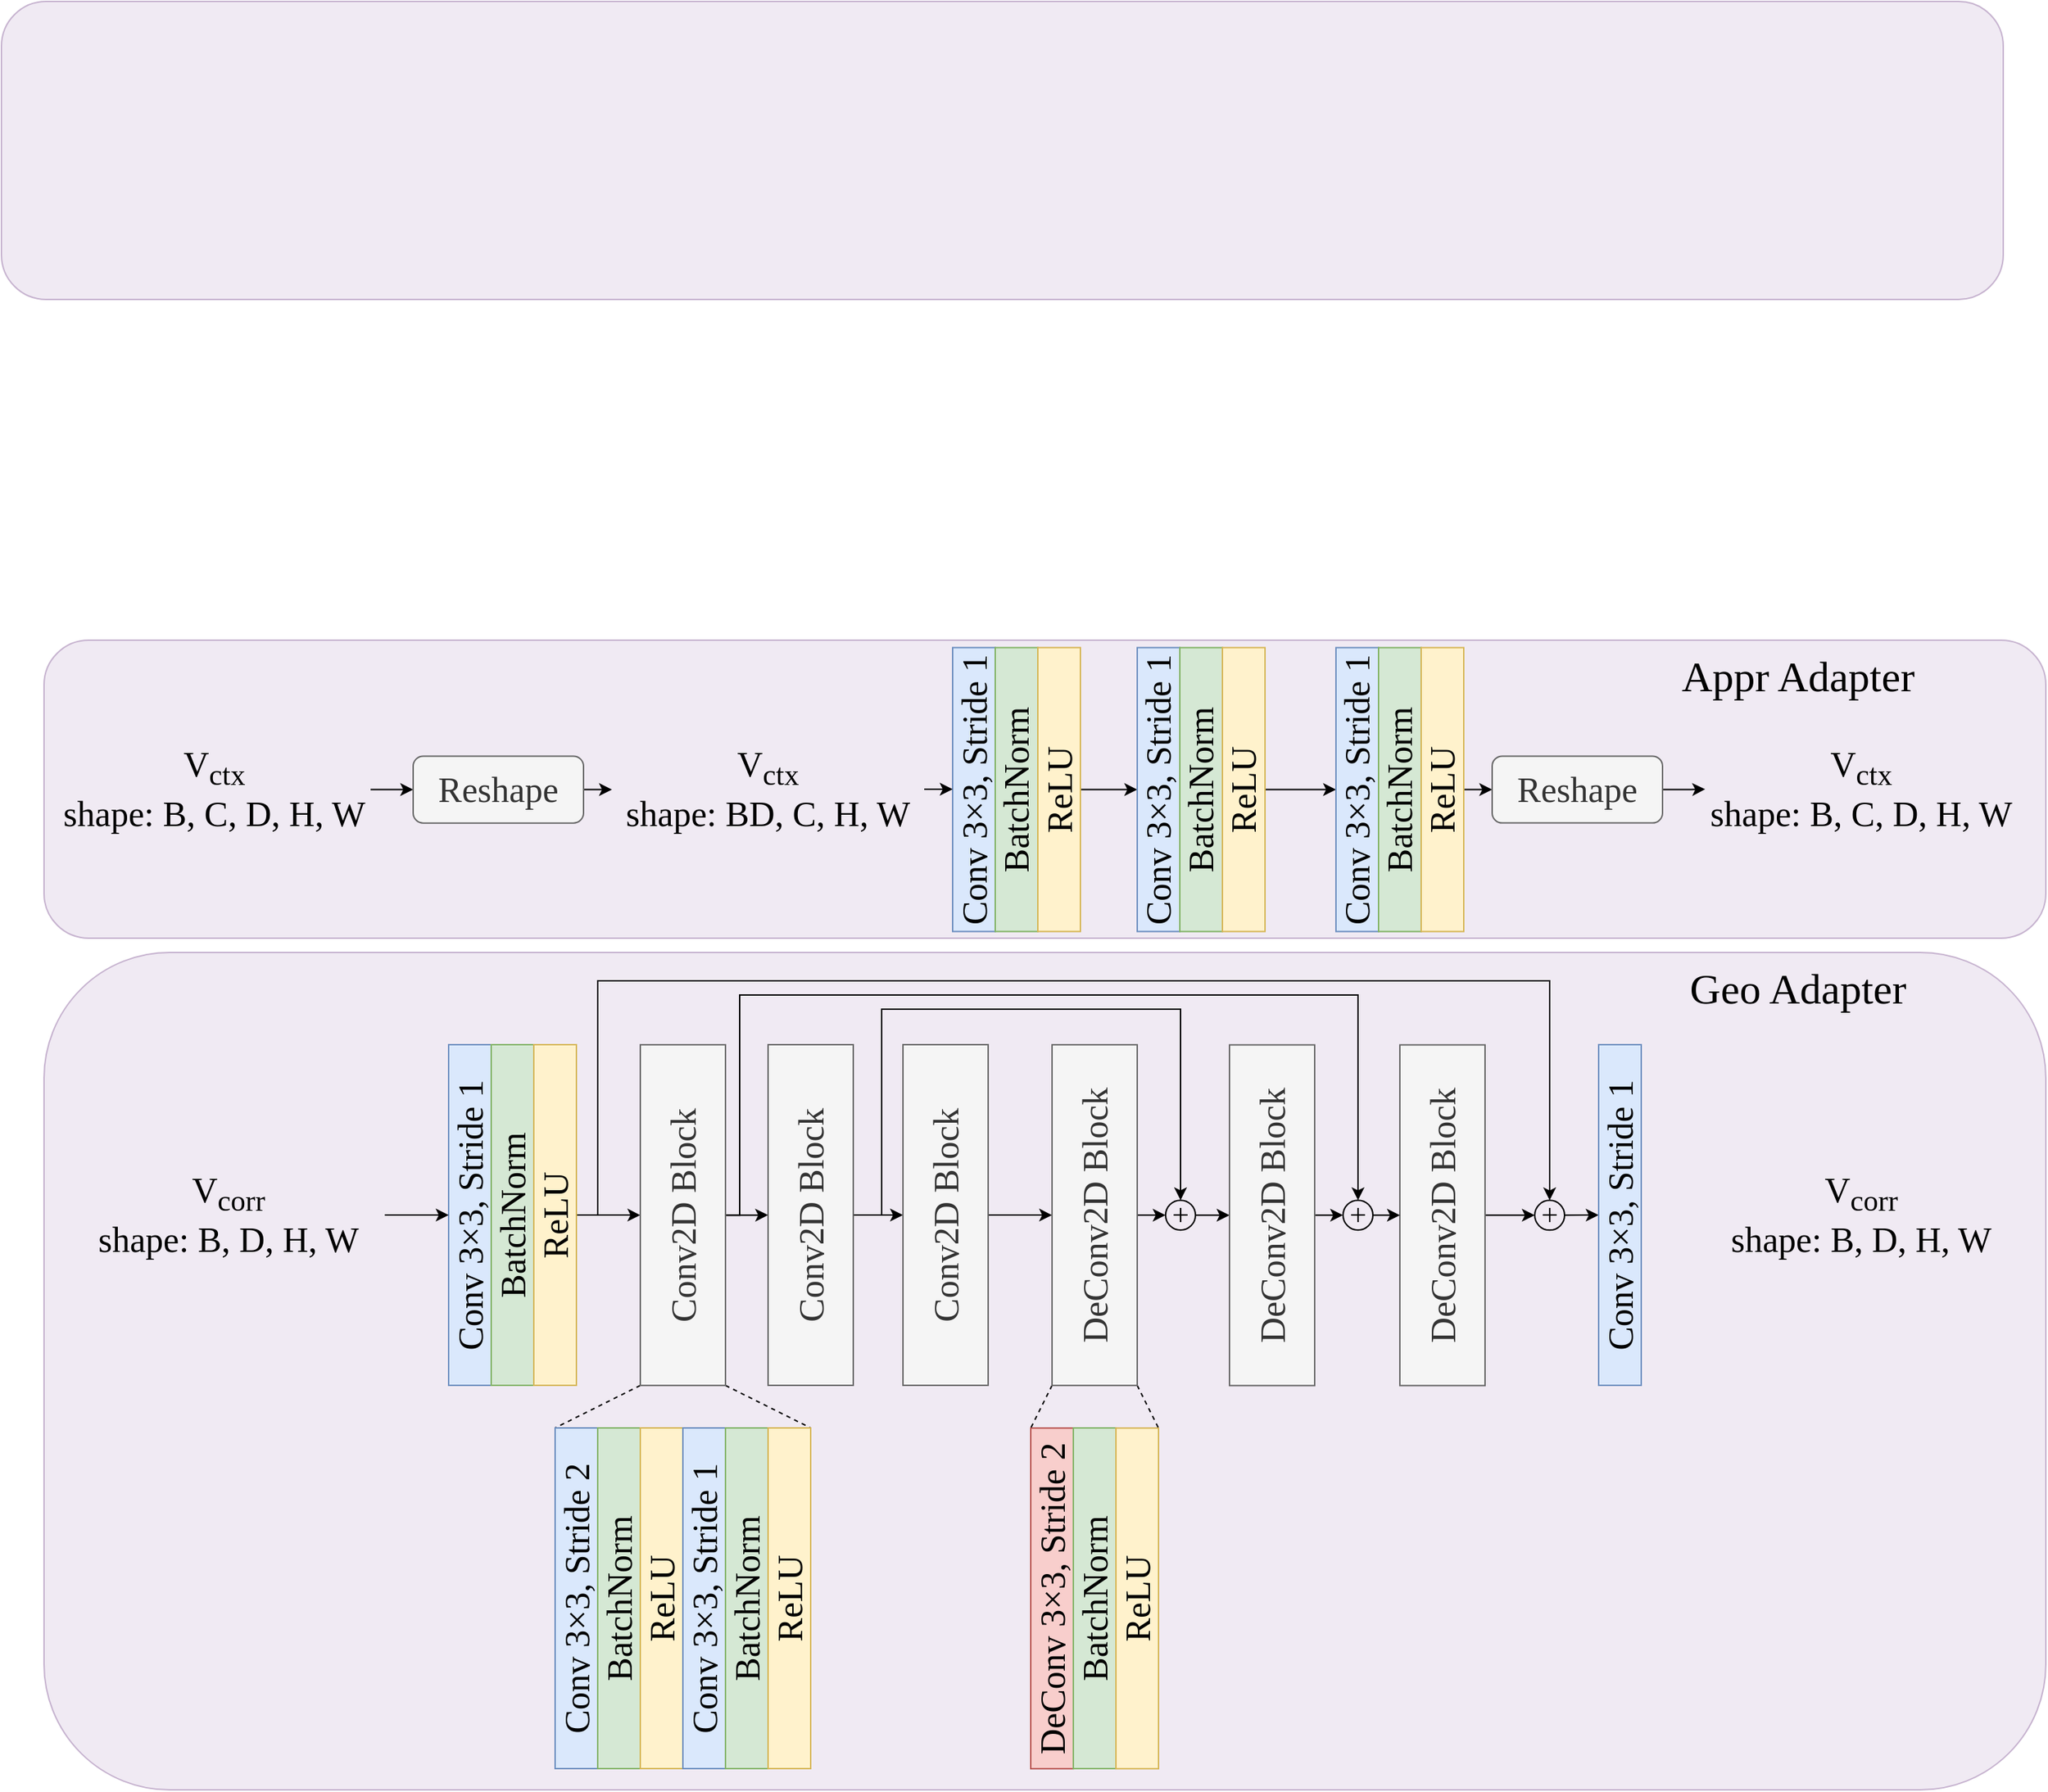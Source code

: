<mxfile version="26.1.0">
  <diagram name="第 1 页" id="xtWA2BFWSO_vwdr7kO1s">
    <mxGraphModel dx="1678" dy="1828" grid="1" gridSize="10" guides="1" tooltips="1" connect="1" arrows="1" fold="1" page="1" pageScale="1" pageWidth="1600" pageHeight="900" math="0" shadow="0">
      <root>
        <mxCell id="0" />
        <mxCell id="1" parent="0" />
        <mxCell id="btyJTS1Y750vnI5qGrP--104" value="" style="rounded=1;whiteSpace=wrap;html=1;fillColor=#e1d5e7;strokeColor=#9673a6;opacity=50;" vertex="1" parent="1">
          <mxGeometry x="80" y="260" width="1410" height="590" as="geometry" />
        </mxCell>
        <mxCell id="btyJTS1Y750vnI5qGrP--25" value="" style="rounded=1;whiteSpace=wrap;html=1;fillColor=#e1d5e7;strokeColor=#9673a6;opacity=50;" vertex="1" parent="1">
          <mxGeometry x="80" y="40" width="1410" height="210" as="geometry" />
        </mxCell>
        <mxCell id="btyJTS1Y750vnI5qGrP--1" value="Conv 3×3, Stride 1" style="rounded=0;whiteSpace=wrap;html=1;rotation=-90;fontSize=25;fontFamily=Times New Roman;fillColor=#dae8fc;strokeColor=#6c8ebf;" vertex="1" parent="1">
          <mxGeometry x="635" y="130.25" width="200" height="30" as="geometry" />
        </mxCell>
        <mxCell id="btyJTS1Y750vnI5qGrP--2" value="" style="endArrow=classic;html=1;rounded=0;entryX=0;entryY=0.5;entryDx=0;entryDy=0;exitX=1;exitY=0.5;exitDx=0;exitDy=0;" edge="1" parent="1" source="btyJTS1Y750vnI5qGrP--3" target="btyJTS1Y750vnI5qGrP--4">
          <mxGeometry width="50" height="50" relative="1" as="geometry">
            <mxPoint x="390" y="169.99" as="sourcePoint" />
            <mxPoint x="380" y="139.99" as="targetPoint" />
          </mxGeometry>
        </mxCell>
        <mxCell id="btyJTS1Y750vnI5qGrP--3" value="V&lt;sub&gt;ctx&lt;/sub&gt;&lt;div&gt;shape: B, C, D, H, W&lt;/div&gt;" style="text;html=1;align=center;verticalAlign=middle;whiteSpace=wrap;rounded=0;fontFamily=Times New Roman;fontSize=25;" vertex="1" parent="1">
          <mxGeometry x="90" y="112.62" width="220" height="65.26" as="geometry" />
        </mxCell>
        <mxCell id="btyJTS1Y750vnI5qGrP--6" style="edgeStyle=orthogonalEdgeStyle;rounded=0;orthogonalLoop=1;jettySize=auto;html=1;entryX=0;entryY=0.5;entryDx=0;entryDy=0;" edge="1" parent="1" source="btyJTS1Y750vnI5qGrP--4" target="btyJTS1Y750vnI5qGrP--5">
          <mxGeometry relative="1" as="geometry" />
        </mxCell>
        <mxCell id="btyJTS1Y750vnI5qGrP--4" value="Reshape" style="rounded=1;whiteSpace=wrap;html=1;fontFamily=Times New Roman;fontSize=25;fillColor=#f5f5f5;fontColor=#333333;strokeColor=#666666;" vertex="1" parent="1">
          <mxGeometry x="340" y="121.73" width="120" height="47.11" as="geometry" />
        </mxCell>
        <mxCell id="btyJTS1Y750vnI5qGrP--9" style="edgeStyle=orthogonalEdgeStyle;rounded=0;orthogonalLoop=1;jettySize=auto;html=1;entryX=0.5;entryY=0;entryDx=0;entryDy=0;" edge="1" parent="1" source="btyJTS1Y750vnI5qGrP--5" target="btyJTS1Y750vnI5qGrP--1">
          <mxGeometry relative="1" as="geometry" />
        </mxCell>
        <mxCell id="btyJTS1Y750vnI5qGrP--5" value="V&lt;sub&gt;ctx&lt;/sub&gt;&lt;div&gt;shape: BD, C, H, W&lt;/div&gt;" style="text;html=1;align=center;verticalAlign=middle;whiteSpace=wrap;rounded=0;fontFamily=Times New Roman;fontSize=25;" vertex="1" parent="1">
          <mxGeometry x="480" y="112.37" width="220" height="65.26" as="geometry" />
        </mxCell>
        <mxCell id="btyJTS1Y750vnI5qGrP--7" value="BatchNorm" style="rounded=0;whiteSpace=wrap;html=1;rotation=-90;fontSize=25;fontFamily=Times New Roman;fillColor=#d5e8d4;strokeColor=#82b366;" vertex="1" parent="1">
          <mxGeometry x="665" y="130.26" width="200" height="30" as="geometry" />
        </mxCell>
        <mxCell id="btyJTS1Y750vnI5qGrP--14" style="edgeStyle=orthogonalEdgeStyle;rounded=0;orthogonalLoop=1;jettySize=auto;html=1;entryX=0.5;entryY=0;entryDx=0;entryDy=0;" edge="1" parent="1" source="btyJTS1Y750vnI5qGrP--8" target="btyJTS1Y750vnI5qGrP--10">
          <mxGeometry relative="1" as="geometry" />
        </mxCell>
        <mxCell id="btyJTS1Y750vnI5qGrP--8" value="ReLU" style="rounded=0;whiteSpace=wrap;html=1;rotation=-90;fontSize=25;fontFamily=Times New Roman;fillColor=#fff2cc;strokeColor=#d6b656;" vertex="1" parent="1">
          <mxGeometry x="695" y="130.25" width="200" height="30" as="geometry" />
        </mxCell>
        <mxCell id="btyJTS1Y750vnI5qGrP--10" value="Conv 3×3, Stride 1" style="rounded=0;whiteSpace=wrap;html=1;rotation=-90;fontSize=25;fontFamily=Times New Roman;fillColor=#dae8fc;strokeColor=#6c8ebf;" vertex="1" parent="1">
          <mxGeometry x="765" y="130.26" width="200" height="30" as="geometry" />
        </mxCell>
        <mxCell id="btyJTS1Y750vnI5qGrP--11" value="BatchNorm" style="rounded=0;whiteSpace=wrap;html=1;rotation=-90;fontSize=25;fontFamily=Times New Roman;fillColor=#d5e8d4;strokeColor=#82b366;" vertex="1" parent="1">
          <mxGeometry x="795" y="130.27" width="200" height="30" as="geometry" />
        </mxCell>
        <mxCell id="btyJTS1Y750vnI5qGrP--19" style="edgeStyle=orthogonalEdgeStyle;rounded=0;orthogonalLoop=1;jettySize=auto;html=1;entryX=0.5;entryY=0;entryDx=0;entryDy=0;" edge="1" parent="1" source="btyJTS1Y750vnI5qGrP--12" target="btyJTS1Y750vnI5qGrP--16">
          <mxGeometry relative="1" as="geometry" />
        </mxCell>
        <mxCell id="btyJTS1Y750vnI5qGrP--12" value="ReLU" style="rounded=0;whiteSpace=wrap;html=1;rotation=-90;fontSize=25;fontFamily=Times New Roman;fillColor=#fff2cc;strokeColor=#d6b656;" vertex="1" parent="1">
          <mxGeometry x="825" y="130.26" width="200" height="30" as="geometry" />
        </mxCell>
        <mxCell id="btyJTS1Y750vnI5qGrP--16" value="Conv 3×3, Stride 1" style="rounded=0;whiteSpace=wrap;html=1;rotation=-90;fontSize=25;fontFamily=Times New Roman;fillColor=#dae8fc;strokeColor=#6c8ebf;" vertex="1" parent="1">
          <mxGeometry x="905" y="130.27" width="200" height="30" as="geometry" />
        </mxCell>
        <mxCell id="btyJTS1Y750vnI5qGrP--17" value="BatchNorm" style="rounded=0;whiteSpace=wrap;html=1;rotation=-90;fontSize=25;fontFamily=Times New Roman;fillColor=#d5e8d4;strokeColor=#82b366;" vertex="1" parent="1">
          <mxGeometry x="935" y="130.28" width="200" height="30" as="geometry" />
        </mxCell>
        <mxCell id="btyJTS1Y750vnI5qGrP--20" style="edgeStyle=orthogonalEdgeStyle;rounded=0;orthogonalLoop=1;jettySize=auto;html=1;entryX=0;entryY=0.5;entryDx=0;entryDy=0;" edge="1" parent="1" source="btyJTS1Y750vnI5qGrP--18" target="btyJTS1Y750vnI5qGrP--21">
          <mxGeometry relative="1" as="geometry">
            <mxPoint x="1170" y="170.27" as="targetPoint" />
          </mxGeometry>
        </mxCell>
        <mxCell id="btyJTS1Y750vnI5qGrP--18" value="ReLU" style="rounded=0;whiteSpace=wrap;html=1;rotation=-90;fontSize=25;fontFamily=Times New Roman;fillColor=#fff2cc;strokeColor=#d6b656;" vertex="1" parent="1">
          <mxGeometry x="965" y="130.27" width="200" height="30" as="geometry" />
        </mxCell>
        <mxCell id="btyJTS1Y750vnI5qGrP--24" style="edgeStyle=orthogonalEdgeStyle;rounded=0;orthogonalLoop=1;jettySize=auto;html=1;entryX=0;entryY=0.5;entryDx=0;entryDy=0;" edge="1" parent="1" source="btyJTS1Y750vnI5qGrP--21" target="btyJTS1Y750vnI5qGrP--23">
          <mxGeometry relative="1" as="geometry" />
        </mxCell>
        <mxCell id="btyJTS1Y750vnI5qGrP--21" value="Reshape" style="rounded=1;whiteSpace=wrap;html=1;fontFamily=Times New Roman;fontSize=25;fillColor=#f5f5f5;fontColor=#333333;strokeColor=#666666;" vertex="1" parent="1">
          <mxGeometry x="1100" y="121.69" width="120" height="47.11" as="geometry" />
        </mxCell>
        <mxCell id="btyJTS1Y750vnI5qGrP--23" value="V&lt;sub&gt;ctx&lt;/sub&gt;&lt;div&gt;shape: B, C, D, H, W&lt;/div&gt;" style="text;html=1;align=center;verticalAlign=middle;whiteSpace=wrap;rounded=0;fontFamily=Times New Roman;fontSize=25;" vertex="1" parent="1">
          <mxGeometry x="1250" y="112.37" width="220" height="65.26" as="geometry" />
        </mxCell>
        <mxCell id="btyJTS1Y750vnI5qGrP--26" value="&lt;font&gt;Appr Adapter&lt;/font&gt;" style="text;html=1;align=center;verticalAlign=middle;resizable=0;points=[];autosize=1;strokeColor=none;fillColor=none;fontSize=30;fontFamily=Times New Roman;" vertex="1" parent="1">
          <mxGeometry x="1220" y="40.0" width="190" height="50" as="geometry" />
        </mxCell>
        <mxCell id="btyJTS1Y750vnI5qGrP--27" value="" style="rounded=1;whiteSpace=wrap;html=1;fillColor=#e1d5e7;strokeColor=#9673a6;opacity=50;" vertex="1" parent="1">
          <mxGeometry x="50" y="-410" width="1410" height="210" as="geometry" />
        </mxCell>
        <mxCell id="btyJTS1Y750vnI5qGrP--30" value="Conv 3×3, Stride 1" style="rounded=0;whiteSpace=wrap;html=1;rotation=-90;fontSize=25;fontFamily=Times New Roman;fillColor=#dae8fc;strokeColor=#6c8ebf;" vertex="1" parent="1">
          <mxGeometry x="260" y="430" width="240" height="30" as="geometry" />
        </mxCell>
        <mxCell id="btyJTS1Y750vnI5qGrP--31" value="BatchNorm" style="rounded=0;whiteSpace=wrap;html=1;rotation=-90;fontSize=25;fontFamily=Times New Roman;fillColor=#d5e8d4;strokeColor=#82b366;" vertex="1" parent="1">
          <mxGeometry x="290" y="430" width="240" height="30" as="geometry" />
        </mxCell>
        <mxCell id="btyJTS1Y750vnI5qGrP--54" style="edgeStyle=orthogonalEdgeStyle;rounded=0;orthogonalLoop=1;jettySize=auto;html=1;exitX=0.5;exitY=1;exitDx=0;exitDy=0;entryX=0.5;entryY=0;entryDx=0;entryDy=0;" edge="1" parent="1" source="btyJTS1Y750vnI5qGrP--32" target="btyJTS1Y750vnI5qGrP--45">
          <mxGeometry relative="1" as="geometry">
            <mxPoint x="485" y="445.02" as="targetPoint" />
          </mxGeometry>
        </mxCell>
        <mxCell id="btyJTS1Y750vnI5qGrP--99" style="edgeStyle=orthogonalEdgeStyle;shape=connector;rounded=0;orthogonalLoop=1;jettySize=auto;html=1;exitX=0.5;exitY=1;exitDx=0;exitDy=0;entryX=0.5;entryY=0;entryDx=0;entryDy=0;strokeColor=default;align=center;verticalAlign=middle;fontFamily=Helvetica;fontSize=11;fontColor=default;labelBackgroundColor=default;startFill=0;endArrow=classic;endFill=1;" edge="1" parent="1" source="btyJTS1Y750vnI5qGrP--32" target="btyJTS1Y750vnI5qGrP--96">
          <mxGeometry relative="1" as="geometry">
            <Array as="points">
              <mxPoint x="470" y="445" />
              <mxPoint x="470" y="280" />
              <mxPoint x="1141" y="280" />
            </Array>
          </mxGeometry>
        </mxCell>
        <mxCell id="btyJTS1Y750vnI5qGrP--32" value="ReLU" style="rounded=0;whiteSpace=wrap;html=1;rotation=-90;fontSize=25;fontFamily=Times New Roman;fillColor=#fff2cc;strokeColor=#d6b656;" vertex="1" parent="1">
          <mxGeometry x="320" y="430" width="240" height="30" as="geometry" />
        </mxCell>
        <mxCell id="btyJTS1Y750vnI5qGrP--77" style="edgeStyle=orthogonalEdgeStyle;rounded=0;orthogonalLoop=1;jettySize=auto;html=1;" edge="1" parent="1" source="btyJTS1Y750vnI5qGrP--45" target="btyJTS1Y750vnI5qGrP--76">
          <mxGeometry relative="1" as="geometry" />
        </mxCell>
        <mxCell id="btyJTS1Y750vnI5qGrP--82" style="rounded=0;orthogonalLoop=1;jettySize=auto;html=1;exitX=0;exitY=0;exitDx=0;exitDy=0;entryX=1;entryY=0;entryDx=0;entryDy=0;endArrow=none;startFill=0;dashed=1;" edge="1" parent="1" source="btyJTS1Y750vnI5qGrP--45" target="btyJTS1Y750vnI5qGrP--62">
          <mxGeometry relative="1" as="geometry" />
        </mxCell>
        <mxCell id="btyJTS1Y750vnI5qGrP--83" style="edgeStyle=none;shape=connector;rounded=0;orthogonalLoop=1;jettySize=auto;html=1;exitX=0;exitY=1;exitDx=0;exitDy=0;entryX=1;entryY=1;entryDx=0;entryDy=0;dashed=1;strokeColor=default;align=center;verticalAlign=middle;fontFamily=Helvetica;fontSize=11;fontColor=default;labelBackgroundColor=default;startFill=0;endArrow=none;" edge="1" parent="1" source="btyJTS1Y750vnI5qGrP--45" target="btyJTS1Y750vnI5qGrP--67">
          <mxGeometry relative="1" as="geometry" />
        </mxCell>
        <mxCell id="btyJTS1Y750vnI5qGrP--94" style="edgeStyle=orthogonalEdgeStyle;shape=connector;rounded=0;orthogonalLoop=1;jettySize=auto;html=1;exitX=0.5;exitY=1;exitDx=0;exitDy=0;entryX=0.5;entryY=0;entryDx=0;entryDy=0;strokeColor=default;align=center;verticalAlign=middle;fontFamily=Helvetica;fontSize=11;fontColor=default;labelBackgroundColor=default;startFill=0;endArrow=classic;endFill=1;" edge="1" parent="1" source="btyJTS1Y750vnI5qGrP--45" target="btyJTS1Y750vnI5qGrP--92">
          <mxGeometry relative="1" as="geometry">
            <Array as="points">
              <mxPoint x="570" y="445" />
              <mxPoint x="570" y="290" />
              <mxPoint x="1006" y="290" />
            </Array>
          </mxGeometry>
        </mxCell>
        <mxCell id="btyJTS1Y750vnI5qGrP--45" value="Conv2D Block" style="rounded=0;whiteSpace=wrap;html=1;rotation=-90;fontSize=25;fontFamily=Times New Roman;fillColor=#f5f5f5;strokeColor=#666666;fontColor=#333333;" vertex="1" parent="1">
          <mxGeometry x="410" y="415.08" width="240" height="60" as="geometry" />
        </mxCell>
        <mxCell id="btyJTS1Y750vnI5qGrP--53" style="edgeStyle=orthogonalEdgeStyle;rounded=0;orthogonalLoop=1;jettySize=auto;html=1;entryX=0.5;entryY=0;entryDx=0;entryDy=0;" edge="1" parent="1" source="btyJTS1Y750vnI5qGrP--52" target="btyJTS1Y750vnI5qGrP--30">
          <mxGeometry relative="1" as="geometry" />
        </mxCell>
        <mxCell id="btyJTS1Y750vnI5qGrP--52" value="V&lt;sub&gt;corr&lt;/sub&gt;&lt;div&gt;shape: B, D, H, W&lt;/div&gt;" style="text;html=1;align=center;verticalAlign=middle;whiteSpace=wrap;rounded=0;fontFamily=Times New Roman;fontSize=25;" vertex="1" parent="1">
          <mxGeometry x="100" y="412.44" width="220" height="65.26" as="geometry" />
        </mxCell>
        <mxCell id="btyJTS1Y750vnI5qGrP--57" value="DeConv 3×3, Stride 2" style="rounded=0;whiteSpace=wrap;html=1;rotation=-90;fontSize=25;fontFamily=Times New Roman;fillColor=#f8cecc;strokeColor=#b85450;" vertex="1" parent="1">
          <mxGeometry x="670" y="700.11" width="240" height="30" as="geometry" />
        </mxCell>
        <mxCell id="btyJTS1Y750vnI5qGrP--58" value="BatchNorm" style="rounded=0;whiteSpace=wrap;html=1;rotation=-90;fontSize=25;fontFamily=Times New Roman;fillColor=#d5e8d4;strokeColor=#82b366;" vertex="1" parent="1">
          <mxGeometry x="700" y="700.02" width="240" height="30" as="geometry" />
        </mxCell>
        <mxCell id="btyJTS1Y750vnI5qGrP--59" value="ReLU" style="rounded=0;whiteSpace=wrap;html=1;rotation=-90;fontSize=25;fontFamily=Times New Roman;fillColor=#fff2cc;strokeColor=#d6b656;" vertex="1" parent="1">
          <mxGeometry x="730" y="700.11" width="240" height="30" as="geometry" />
        </mxCell>
        <mxCell id="btyJTS1Y750vnI5qGrP--88" style="edgeStyle=none;shape=connector;rounded=0;orthogonalLoop=1;jettySize=auto;html=1;entryX=0.5;entryY=0;entryDx=0;entryDy=0;strokeColor=default;align=center;verticalAlign=middle;fontFamily=Helvetica;fontSize=11;fontColor=default;labelBackgroundColor=default;startFill=0;endArrow=classic;endFill=1;" edge="1" parent="1" source="btyJTS1Y750vnI5qGrP--61" target="btyJTS1Y750vnI5qGrP--87">
          <mxGeometry relative="1" as="geometry" />
        </mxCell>
        <mxCell id="btyJTS1Y750vnI5qGrP--61" value="+" style="ellipse;whiteSpace=wrap;html=1;aspect=fixed;rounded=0;strokeColor=default;align=center;verticalAlign=middle;fontFamily=Times New Roman;fontSize=21;fontColor=default;autosize=1;resizable=1;fillColor=none;gradientColor=none;fontStyle=0;movable=1;rotatable=1;deletable=1;editable=1;locked=0;connectable=1;" vertex="1" parent="1">
          <mxGeometry x="870" y="434.58" width="21" height="21" as="geometry" />
        </mxCell>
        <mxCell id="btyJTS1Y750vnI5qGrP--62" value="Conv 3×3, Stride 2" style="rounded=0;whiteSpace=wrap;html=1;rotation=-90;fontSize=25;fontFamily=Times New Roman;fillColor=#dae8fc;strokeColor=#6c8ebf;" vertex="1" parent="1">
          <mxGeometry x="335" y="700" width="240" height="30" as="geometry" />
        </mxCell>
        <mxCell id="btyJTS1Y750vnI5qGrP--63" value="BatchNorm" style="rounded=0;whiteSpace=wrap;html=1;rotation=-90;fontSize=25;fontFamily=Times New Roman;fillColor=#d5e8d4;strokeColor=#82b366;" vertex="1" parent="1">
          <mxGeometry x="365" y="700.01" width="240" height="30" as="geometry" />
        </mxCell>
        <mxCell id="btyJTS1Y750vnI5qGrP--64" value="ReLU" style="rounded=0;whiteSpace=wrap;html=1;rotation=-90;fontSize=25;fontFamily=Times New Roman;fillColor=#fff2cc;strokeColor=#d6b656;" vertex="1" parent="1">
          <mxGeometry x="395" y="700" width="240" height="30" as="geometry" />
        </mxCell>
        <mxCell id="btyJTS1Y750vnI5qGrP--65" value="Conv 3×3, Stride 1" style="rounded=0;whiteSpace=wrap;html=1;rotation=-90;fontSize=25;fontFamily=Times New Roman;fillColor=#dae8fc;strokeColor=#6c8ebf;" vertex="1" parent="1">
          <mxGeometry x="425" y="700.01" width="240" height="30" as="geometry" />
        </mxCell>
        <mxCell id="btyJTS1Y750vnI5qGrP--66" value="BatchNorm" style="rounded=0;whiteSpace=wrap;html=1;rotation=-90;fontSize=25;fontFamily=Times New Roman;fillColor=#d5e8d4;strokeColor=#82b366;" vertex="1" parent="1">
          <mxGeometry x="455" y="700.02" width="240" height="30" as="geometry" />
        </mxCell>
        <mxCell id="btyJTS1Y750vnI5qGrP--67" value="ReLU" style="rounded=0;whiteSpace=wrap;html=1;rotation=-90;fontSize=25;fontFamily=Times New Roman;fillColor=#fff2cc;strokeColor=#d6b656;" vertex="1" parent="1">
          <mxGeometry x="485" y="700.01" width="240" height="30" as="geometry" />
        </mxCell>
        <mxCell id="btyJTS1Y750vnI5qGrP--79" style="edgeStyle=orthogonalEdgeStyle;rounded=0;orthogonalLoop=1;jettySize=auto;html=1;" edge="1" parent="1" source="btyJTS1Y750vnI5qGrP--76" target="btyJTS1Y750vnI5qGrP--78">
          <mxGeometry relative="1" as="geometry" />
        </mxCell>
        <mxCell id="btyJTS1Y750vnI5qGrP--86" style="edgeStyle=orthogonalEdgeStyle;shape=connector;rounded=0;orthogonalLoop=1;jettySize=auto;html=1;exitX=0.5;exitY=1;exitDx=0;exitDy=0;entryX=0.5;entryY=0;entryDx=0;entryDy=0;strokeColor=default;align=center;verticalAlign=middle;fontFamily=Helvetica;fontSize=11;fontColor=default;labelBackgroundColor=default;startFill=0;endArrow=classic;endFill=1;" edge="1" parent="1" source="btyJTS1Y750vnI5qGrP--76" target="btyJTS1Y750vnI5qGrP--61">
          <mxGeometry relative="1" as="geometry">
            <Array as="points">
              <mxPoint x="670" y="445" />
              <mxPoint x="670" y="300" />
              <mxPoint x="881" y="300" />
            </Array>
          </mxGeometry>
        </mxCell>
        <mxCell id="btyJTS1Y750vnI5qGrP--76" value="Conv2D Block" style="rounded=0;whiteSpace=wrap;html=1;rotation=-90;fontSize=25;fontFamily=Times New Roman;fillColor=#f5f5f5;strokeColor=#666666;fontColor=#333333;" vertex="1" parent="1">
          <mxGeometry x="500" y="415" width="240" height="60" as="geometry" />
        </mxCell>
        <mxCell id="btyJTS1Y750vnI5qGrP--81" style="edgeStyle=orthogonalEdgeStyle;rounded=0;orthogonalLoop=1;jettySize=auto;html=1;entryX=0.5;entryY=0;entryDx=0;entryDy=0;" edge="1" parent="1" source="btyJTS1Y750vnI5qGrP--78" target="btyJTS1Y750vnI5qGrP--80">
          <mxGeometry relative="1" as="geometry" />
        </mxCell>
        <mxCell id="btyJTS1Y750vnI5qGrP--78" value="Conv2D Block" style="rounded=0;whiteSpace=wrap;html=1;rotation=-90;fontSize=25;fontFamily=Times New Roman;fillColor=#f5f5f5;strokeColor=#666666;fontColor=#333333;" vertex="1" parent="1">
          <mxGeometry x="595" y="414.99" width="240" height="60" as="geometry" />
        </mxCell>
        <mxCell id="btyJTS1Y750vnI5qGrP--85" style="edgeStyle=none;shape=connector;rounded=0;orthogonalLoop=1;jettySize=auto;html=1;entryX=0;entryY=0.5;entryDx=0;entryDy=0;strokeColor=default;align=center;verticalAlign=middle;fontFamily=Helvetica;fontSize=11;fontColor=default;labelBackgroundColor=default;startFill=0;endArrow=classic;endFill=1;" edge="1" parent="1" source="btyJTS1Y750vnI5qGrP--80" target="btyJTS1Y750vnI5qGrP--61">
          <mxGeometry relative="1" as="geometry" />
        </mxCell>
        <mxCell id="btyJTS1Y750vnI5qGrP--89" style="edgeStyle=none;shape=connector;rounded=0;orthogonalLoop=1;jettySize=auto;html=1;exitX=0;exitY=0;exitDx=0;exitDy=0;entryX=1;entryY=0;entryDx=0;entryDy=0;dashed=1;strokeColor=default;align=center;verticalAlign=middle;fontFamily=Helvetica;fontSize=11;fontColor=default;labelBackgroundColor=default;startFill=0;endArrow=none;" edge="1" parent="1" source="btyJTS1Y750vnI5qGrP--80" target="btyJTS1Y750vnI5qGrP--57">
          <mxGeometry relative="1" as="geometry" />
        </mxCell>
        <mxCell id="btyJTS1Y750vnI5qGrP--90" style="edgeStyle=none;shape=connector;rounded=0;orthogonalLoop=1;jettySize=auto;html=1;exitX=0;exitY=1;exitDx=0;exitDy=0;entryX=1;entryY=1;entryDx=0;entryDy=0;dashed=1;strokeColor=default;align=center;verticalAlign=middle;fontFamily=Helvetica;fontSize=11;fontColor=default;labelBackgroundColor=default;startFill=0;endArrow=none;" edge="1" parent="1" source="btyJTS1Y750vnI5qGrP--80" target="btyJTS1Y750vnI5qGrP--59">
          <mxGeometry relative="1" as="geometry" />
        </mxCell>
        <mxCell id="btyJTS1Y750vnI5qGrP--80" value="DeConv2D Block" style="rounded=0;whiteSpace=wrap;html=1;rotation=-90;fontSize=25;fontFamily=Times New Roman;fillColor=#f5f5f5;strokeColor=#666666;fontColor=#333333;" vertex="1" parent="1">
          <mxGeometry x="700" y="415.08" width="240" height="60" as="geometry" />
        </mxCell>
        <mxCell id="btyJTS1Y750vnI5qGrP--93" style="edgeStyle=none;shape=connector;rounded=0;orthogonalLoop=1;jettySize=auto;html=1;entryX=0;entryY=0.5;entryDx=0;entryDy=0;strokeColor=default;align=center;verticalAlign=middle;fontFamily=Helvetica;fontSize=11;fontColor=default;labelBackgroundColor=default;startFill=0;endArrow=classic;endFill=1;" edge="1" parent="1" source="btyJTS1Y750vnI5qGrP--87" target="btyJTS1Y750vnI5qGrP--92">
          <mxGeometry relative="1" as="geometry" />
        </mxCell>
        <mxCell id="btyJTS1Y750vnI5qGrP--87" value="DeConv2D Block" style="rounded=0;whiteSpace=wrap;html=1;rotation=-90;fontSize=25;fontFamily=Times New Roman;fillColor=#f5f5f5;strokeColor=#666666;fontColor=#333333;" vertex="1" parent="1">
          <mxGeometry x="825" y="415.17" width="240" height="60" as="geometry" />
        </mxCell>
        <mxCell id="btyJTS1Y750vnI5qGrP--97" style="edgeStyle=none;shape=connector;rounded=0;orthogonalLoop=1;jettySize=auto;html=1;entryX=0;entryY=0.5;entryDx=0;entryDy=0;strokeColor=default;align=center;verticalAlign=middle;fontFamily=Helvetica;fontSize=11;fontColor=default;labelBackgroundColor=default;startFill=0;endArrow=classic;endFill=1;" edge="1" parent="1" source="btyJTS1Y750vnI5qGrP--91" target="btyJTS1Y750vnI5qGrP--96">
          <mxGeometry relative="1" as="geometry" />
        </mxCell>
        <mxCell id="btyJTS1Y750vnI5qGrP--91" value="DeConv2D Block" style="rounded=0;whiteSpace=wrap;html=1;rotation=-90;fontSize=25;fontFamily=Times New Roman;fillColor=#f5f5f5;strokeColor=#666666;fontColor=#333333;" vertex="1" parent="1">
          <mxGeometry x="945" y="415.17" width="240" height="60" as="geometry" />
        </mxCell>
        <mxCell id="btyJTS1Y750vnI5qGrP--95" style="edgeStyle=none;shape=connector;rounded=0;orthogonalLoop=1;jettySize=auto;html=1;exitX=1;exitY=0.5;exitDx=0;exitDy=0;entryX=0.5;entryY=0;entryDx=0;entryDy=0;strokeColor=default;align=center;verticalAlign=middle;fontFamily=Helvetica;fontSize=11;fontColor=default;labelBackgroundColor=default;startFill=0;endArrow=classic;endFill=1;" edge="1" parent="1" source="btyJTS1Y750vnI5qGrP--92" target="btyJTS1Y750vnI5qGrP--91">
          <mxGeometry relative="1" as="geometry" />
        </mxCell>
        <mxCell id="btyJTS1Y750vnI5qGrP--92" value="+" style="ellipse;whiteSpace=wrap;html=1;aspect=fixed;rounded=0;strokeColor=default;align=center;verticalAlign=middle;fontFamily=Times New Roman;fontSize=21;fontColor=default;autosize=1;resizable=1;fillColor=none;gradientColor=none;fontStyle=0;movable=1;rotatable=1;deletable=1;editable=1;locked=0;connectable=1;" vertex="1" parent="1">
          <mxGeometry x="995" y="434.58" width="21" height="21" as="geometry" />
        </mxCell>
        <mxCell id="btyJTS1Y750vnI5qGrP--101" style="edgeStyle=none;shape=connector;rounded=0;orthogonalLoop=1;jettySize=auto;html=1;entryX=0.5;entryY=0;entryDx=0;entryDy=0;strokeColor=default;align=center;verticalAlign=middle;fontFamily=Helvetica;fontSize=11;fontColor=default;labelBackgroundColor=default;startFill=0;endArrow=classic;endFill=1;" edge="1" parent="1" source="btyJTS1Y750vnI5qGrP--96" target="btyJTS1Y750vnI5qGrP--100">
          <mxGeometry relative="1" as="geometry" />
        </mxCell>
        <mxCell id="btyJTS1Y750vnI5qGrP--96" value="+" style="ellipse;whiteSpace=wrap;html=1;aspect=fixed;rounded=0;strokeColor=default;align=center;verticalAlign=middle;fontFamily=Times New Roman;fontSize=21;fontColor=default;autosize=1;resizable=1;fillColor=none;gradientColor=none;fontStyle=0;movable=1;rotatable=1;deletable=1;editable=1;locked=0;connectable=1;" vertex="1" parent="1">
          <mxGeometry x="1130" y="434.67" width="21" height="21" as="geometry" />
        </mxCell>
        <mxCell id="btyJTS1Y750vnI5qGrP--100" value="Conv 3×3, Stride 1" style="rounded=0;whiteSpace=wrap;html=1;rotation=-90;fontSize=25;fontFamily=Times New Roman;fillColor=#dae8fc;strokeColor=#6c8ebf;" vertex="1" parent="1">
          <mxGeometry x="1070" y="429.99" width="240" height="30" as="geometry" />
        </mxCell>
        <mxCell id="btyJTS1Y750vnI5qGrP--103" value="V&lt;sub&gt;corr&lt;/sub&gt;&lt;div&gt;shape: B, D, H, W&lt;/div&gt;" style="text;html=1;align=center;verticalAlign=middle;whiteSpace=wrap;rounded=0;fontFamily=Times New Roman;fontSize=25;" vertex="1" parent="1">
          <mxGeometry x="1250" y="412.36" width="220" height="65.26" as="geometry" />
        </mxCell>
        <mxCell id="btyJTS1Y750vnI5qGrP--106" value="&lt;font&gt;Geo Adapter&lt;/font&gt;" style="text;html=1;align=center;verticalAlign=middle;resizable=0;points=[];autosize=1;strokeColor=none;fillColor=none;fontSize=30;fontFamily=Times New Roman;" vertex="1" parent="1">
          <mxGeometry x="1225" y="260" width="180" height="50" as="geometry" />
        </mxCell>
      </root>
    </mxGraphModel>
  </diagram>
</mxfile>
